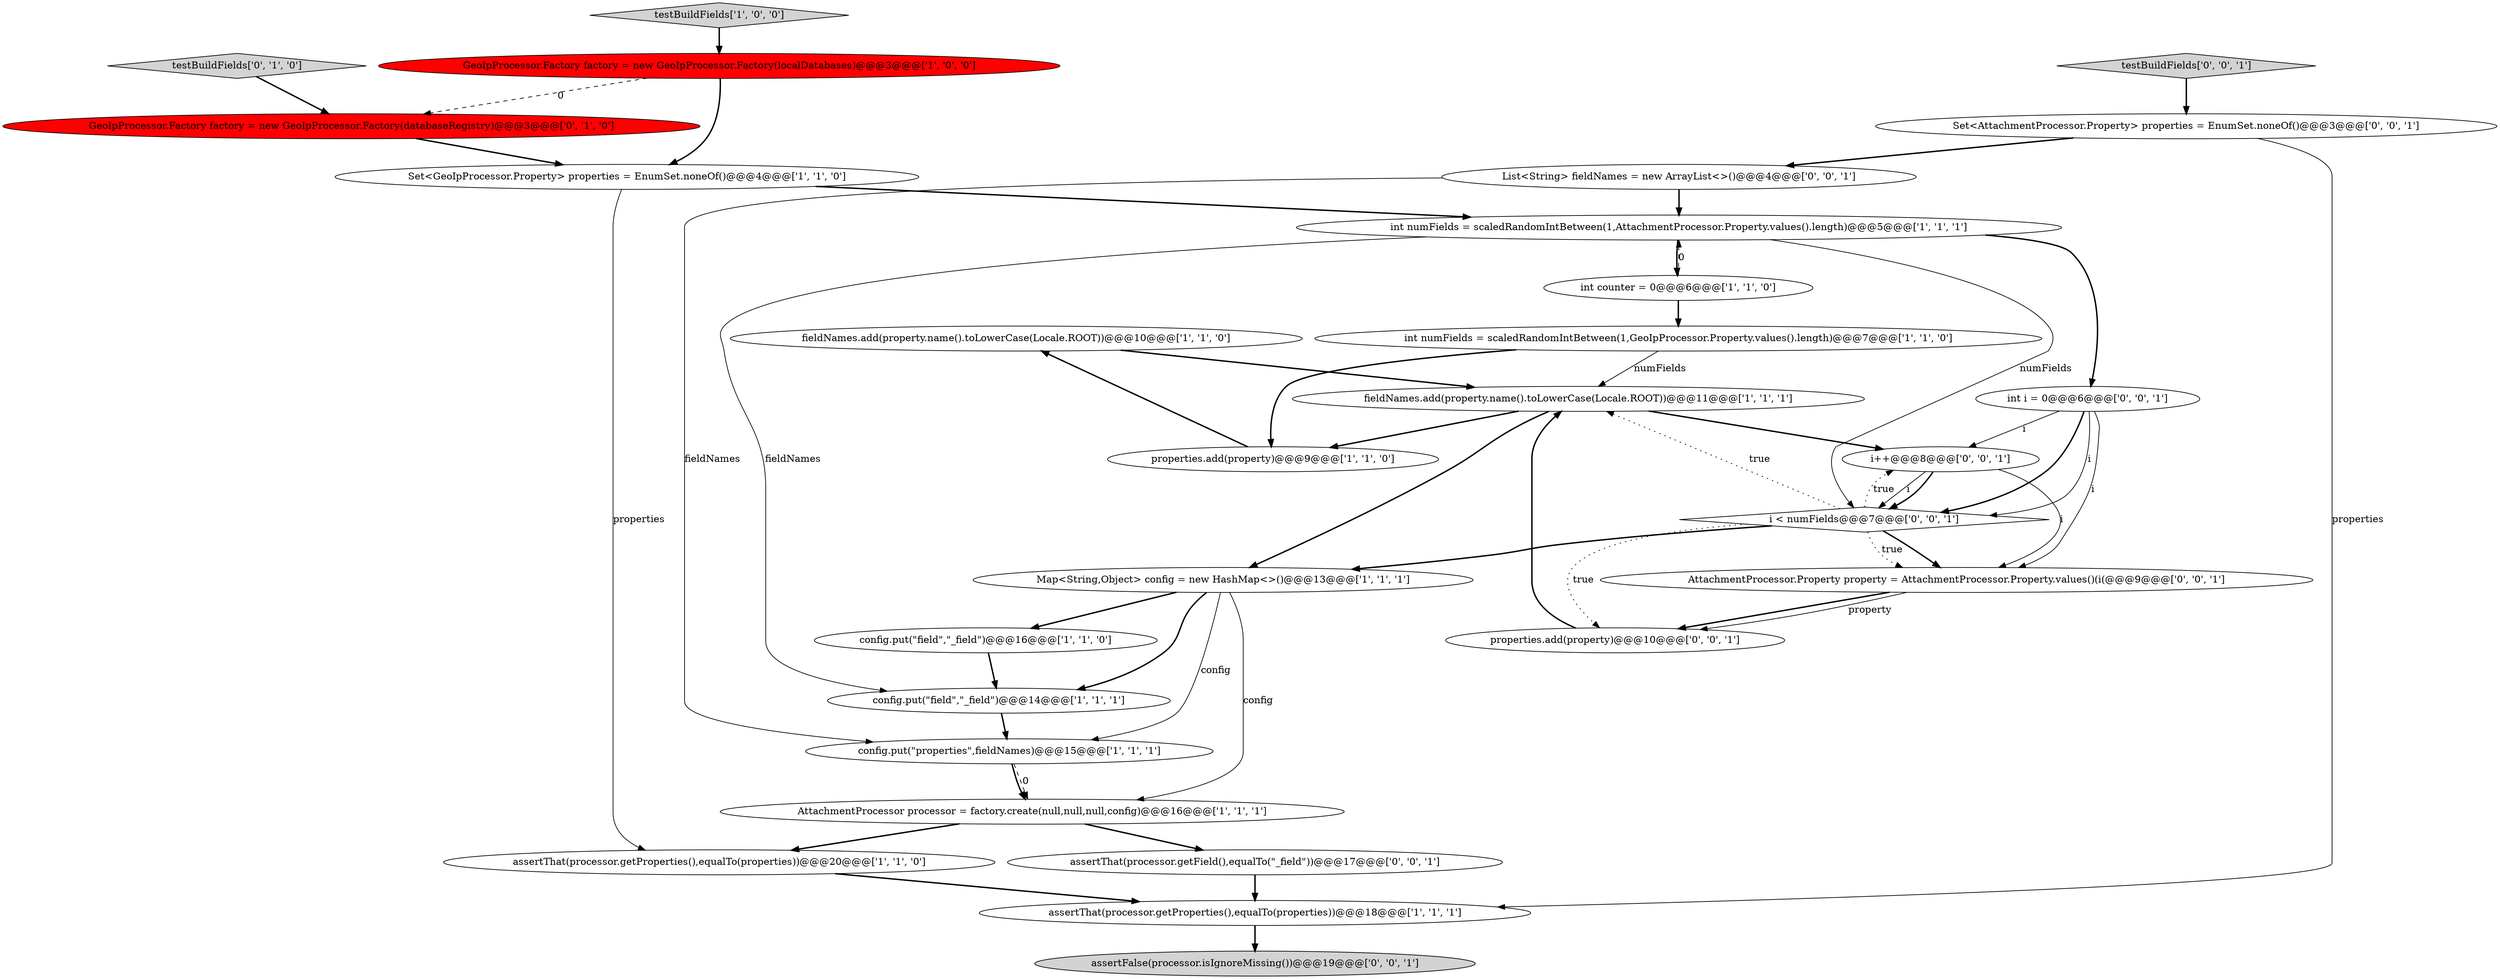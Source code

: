 digraph {
12 [style = filled, label = "fieldNames.add(property.name().toLowerCase(Locale.ROOT))@@@10@@@['1', '1', '0']", fillcolor = white, shape = ellipse image = "AAA0AAABBB1BBB"];
1 [style = filled, label = "Set<GeoIpProcessor.Property> properties = EnumSet.noneOf()@@@4@@@['1', '1', '0']", fillcolor = white, shape = ellipse image = "AAA0AAABBB1BBB"];
21 [style = filled, label = "properties.add(property)@@@10@@@['0', '0', '1']", fillcolor = white, shape = ellipse image = "AAA0AAABBB3BBB"];
16 [style = filled, label = "testBuildFields['0', '1', '0']", fillcolor = lightgray, shape = diamond image = "AAA0AAABBB2BBB"];
0 [style = filled, label = "GeoIpProcessor.Factory factory = new GeoIpProcessor.Factory(localDatabases)@@@3@@@['1', '0', '0']", fillcolor = red, shape = ellipse image = "AAA1AAABBB1BBB"];
15 [style = filled, label = "assertThat(processor.getProperties(),equalTo(properties))@@@18@@@['1', '1', '1']", fillcolor = white, shape = ellipse image = "AAA0AAABBB1BBB"];
18 [style = filled, label = "assertFalse(processor.isIgnoreMissing())@@@19@@@['0', '0', '1']", fillcolor = lightgray, shape = ellipse image = "AAA0AAABBB3BBB"];
23 [style = filled, label = "i++@@@8@@@['0', '0', '1']", fillcolor = white, shape = ellipse image = "AAA0AAABBB3BBB"];
11 [style = filled, label = "properties.add(property)@@@9@@@['1', '1', '0']", fillcolor = white, shape = ellipse image = "AAA0AAABBB1BBB"];
13 [style = filled, label = "int counter = 0@@@6@@@['1', '1', '0']", fillcolor = white, shape = ellipse image = "AAA0AAABBB1BBB"];
2 [style = filled, label = "testBuildFields['1', '0', '0']", fillcolor = lightgray, shape = diamond image = "AAA0AAABBB1BBB"];
17 [style = filled, label = "GeoIpProcessor.Factory factory = new GeoIpProcessor.Factory(databaseRegistry)@@@3@@@['0', '1', '0']", fillcolor = red, shape = ellipse image = "AAA1AAABBB2BBB"];
25 [style = filled, label = "testBuildFields['0', '0', '1']", fillcolor = lightgray, shape = diamond image = "AAA0AAABBB3BBB"];
7 [style = filled, label = "int numFields = scaledRandomIntBetween(1,AttachmentProcessor.Property.values().length)@@@5@@@['1', '1', '1']", fillcolor = white, shape = ellipse image = "AAA0AAABBB1BBB"];
4 [style = filled, label = "Map<String,Object> config = new HashMap<>()@@@13@@@['1', '1', '1']", fillcolor = white, shape = ellipse image = "AAA0AAABBB1BBB"];
14 [style = filled, label = "fieldNames.add(property.name().toLowerCase(Locale.ROOT))@@@11@@@['1', '1', '1']", fillcolor = white, shape = ellipse image = "AAA0AAABBB1BBB"];
24 [style = filled, label = "i < numFields@@@7@@@['0', '0', '1']", fillcolor = white, shape = diamond image = "AAA0AAABBB3BBB"];
26 [style = filled, label = "Set<AttachmentProcessor.Property> properties = EnumSet.noneOf()@@@3@@@['0', '0', '1']", fillcolor = white, shape = ellipse image = "AAA0AAABBB3BBB"];
5 [style = filled, label = "config.put(\"field\",\"_field\")@@@16@@@['1', '1', '0']", fillcolor = white, shape = ellipse image = "AAA0AAABBB1BBB"];
22 [style = filled, label = "AttachmentProcessor.Property property = AttachmentProcessor.Property.values()(i(@@@9@@@['0', '0', '1']", fillcolor = white, shape = ellipse image = "AAA0AAABBB3BBB"];
27 [style = filled, label = "int i = 0@@@6@@@['0', '0', '1']", fillcolor = white, shape = ellipse image = "AAA0AAABBB3BBB"];
8 [style = filled, label = "config.put(\"field\",\"_field\")@@@14@@@['1', '1', '1']", fillcolor = white, shape = ellipse image = "AAA0AAABBB1BBB"];
10 [style = filled, label = "config.put(\"properties\",fieldNames)@@@15@@@['1', '1', '1']", fillcolor = white, shape = ellipse image = "AAA0AAABBB1BBB"];
9 [style = filled, label = "AttachmentProcessor processor = factory.create(null,null,null,config)@@@16@@@['1', '1', '1']", fillcolor = white, shape = ellipse image = "AAA0AAABBB1BBB"];
6 [style = filled, label = "assertThat(processor.getProperties(),equalTo(properties))@@@20@@@['1', '1', '0']", fillcolor = white, shape = ellipse image = "AAA0AAABBB1BBB"];
3 [style = filled, label = "int numFields = scaledRandomIntBetween(1,GeoIpProcessor.Property.values().length)@@@7@@@['1', '1', '0']", fillcolor = white, shape = ellipse image = "AAA0AAABBB1BBB"];
20 [style = filled, label = "assertThat(processor.getField(),equalTo(\"_field\"))@@@17@@@['0', '0', '1']", fillcolor = white, shape = ellipse image = "AAA0AAABBB3BBB"];
19 [style = filled, label = "List<String> fieldNames = new ArrayList<>()@@@4@@@['0', '0', '1']", fillcolor = white, shape = ellipse image = "AAA0AAABBB3BBB"];
7->13 [style = bold, label=""];
5->8 [style = bold, label=""];
8->10 [style = bold, label=""];
13->7 [style = dashed, label="0"];
23->24 [style = solid, label="i"];
24->14 [style = dotted, label="true"];
17->1 [style = bold, label=""];
4->10 [style = solid, label="config"];
7->8 [style = solid, label="fieldNames"];
27->22 [style = solid, label="i"];
3->11 [style = bold, label=""];
22->21 [style = bold, label=""];
7->24 [style = solid, label="numFields"];
23->22 [style = solid, label="i"];
9->20 [style = bold, label=""];
11->12 [style = bold, label=""];
16->17 [style = bold, label=""];
19->10 [style = solid, label="fieldNames"];
26->19 [style = bold, label=""];
24->22 [style = bold, label=""];
0->17 [style = dashed, label="0"];
1->7 [style = bold, label=""];
15->18 [style = bold, label=""];
22->21 [style = solid, label="property"];
6->15 [style = bold, label=""];
9->6 [style = bold, label=""];
10->9 [style = dashed, label="0"];
26->15 [style = solid, label="properties"];
23->24 [style = bold, label=""];
2->0 [style = bold, label=""];
24->4 [style = bold, label=""];
1->6 [style = solid, label="properties"];
27->23 [style = solid, label="i"];
24->23 [style = dotted, label="true"];
13->3 [style = bold, label=""];
14->23 [style = bold, label=""];
0->1 [style = bold, label=""];
24->22 [style = dotted, label="true"];
3->14 [style = solid, label="numFields"];
25->26 [style = bold, label=""];
12->14 [style = bold, label=""];
21->14 [style = bold, label=""];
7->27 [style = bold, label=""];
4->8 [style = bold, label=""];
27->24 [style = solid, label="i"];
27->24 [style = bold, label=""];
10->9 [style = bold, label=""];
24->21 [style = dotted, label="true"];
20->15 [style = bold, label=""];
14->11 [style = bold, label=""];
4->5 [style = bold, label=""];
19->7 [style = bold, label=""];
14->4 [style = bold, label=""];
4->9 [style = solid, label="config"];
}

